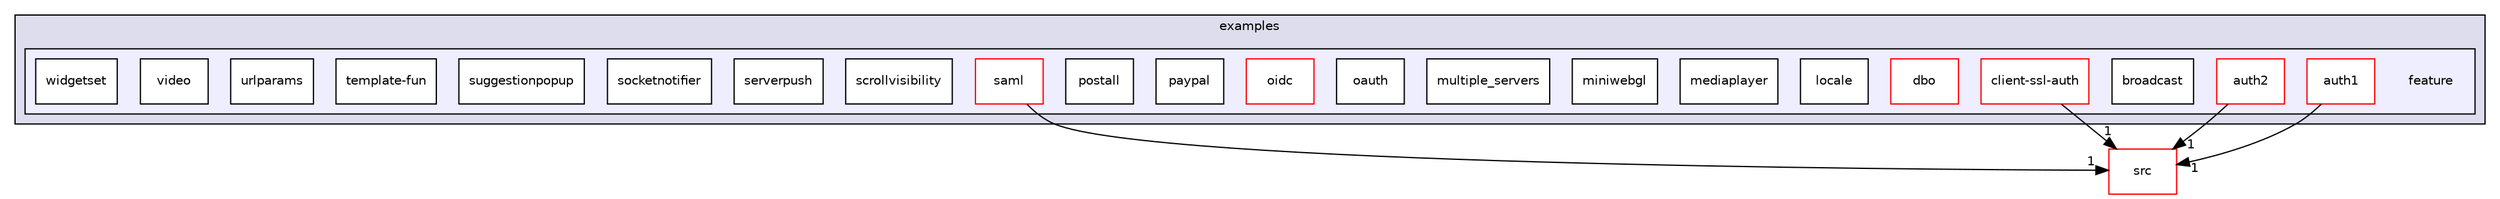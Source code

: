 digraph "wt-4.8.2/examples/feature" {
  compound=true
  node [ fontsize="10", fontname="Helvetica"];
  edge [ labelfontsize="10", labelfontname="Helvetica"];
  subgraph clusterdir_98f1119162767178fe1f2c5e13153e9a {
    graph [ bgcolor="#ddddee", pencolor="black", label="examples" fontname="Helvetica", fontsize="10", URL="dir_98f1119162767178fe1f2c5e13153e9a.html"]
  subgraph clusterdir_07fe0336bbdc203acc209ee85233cb16 {
    graph [ bgcolor="#eeeeff", pencolor="black", label="" URL="dir_07fe0336bbdc203acc209ee85233cb16.html"];
    dir_07fe0336bbdc203acc209ee85233cb16 [shape=plaintext label="feature"];
    dir_106d28cba275d447ba0a2a6bf96cf490 [shape=box label="auth1" color="red" fillcolor="white" style="filled" URL="dir_106d28cba275d447ba0a2a6bf96cf490.html"];
    dir_8a3ec502d524645fdfd7cfd801b3f5b2 [shape=box label="auth2" color="red" fillcolor="white" style="filled" URL="dir_8a3ec502d524645fdfd7cfd801b3f5b2.html"];
    dir_7c196dcb408c87a1ecf9371190cfd149 [shape=box label="broadcast" color="black" fillcolor="white" style="filled" URL="dir_7c196dcb408c87a1ecf9371190cfd149.html"];
    dir_2ba087c41c670d5910eb96494c9b943d [shape=box label="client-ssl-auth" color="red" fillcolor="white" style="filled" URL="dir_2ba087c41c670d5910eb96494c9b943d.html"];
    dir_2c161f23490157b2f86584e8b1b9fe5d [shape=box label="dbo" color="red" fillcolor="white" style="filled" URL="dir_2c161f23490157b2f86584e8b1b9fe5d.html"];
    dir_f7261e13e1aa091837b4e62f7b6f0091 [shape=box label="locale" color="black" fillcolor="white" style="filled" URL="dir_f7261e13e1aa091837b4e62f7b6f0091.html"];
    dir_6f56bbd5822d4d22d847f019be11c69f [shape=box label="mediaplayer" color="black" fillcolor="white" style="filled" URL="dir_6f56bbd5822d4d22d847f019be11c69f.html"];
    dir_dc38a864f637fc89c6641fe74e76749c [shape=box label="miniwebgl" color="black" fillcolor="white" style="filled" URL="dir_dc38a864f637fc89c6641fe74e76749c.html"];
    dir_d87cd0172fb0a64669b5472c4fa94346 [shape=box label="multiple_servers" color="black" fillcolor="white" style="filled" URL="dir_d87cd0172fb0a64669b5472c4fa94346.html"];
    dir_473423680b4e37de8f2683b65b217218 [shape=box label="oauth" color="black" fillcolor="white" style="filled" URL="dir_473423680b4e37de8f2683b65b217218.html"];
    dir_dd98d3413ce91b12791e849d50819afb [shape=box label="oidc" color="red" fillcolor="white" style="filled" URL="dir_dd98d3413ce91b12791e849d50819afb.html"];
    dir_30e2d167dfc9dcd935d2fe704b1a1d49 [shape=box label="paypal" color="black" fillcolor="white" style="filled" URL="dir_30e2d167dfc9dcd935d2fe704b1a1d49.html"];
    dir_f3dcfe3c455909fc4b9df45672541a00 [shape=box label="postall" color="black" fillcolor="white" style="filled" URL="dir_f3dcfe3c455909fc4b9df45672541a00.html"];
    dir_fdc3b5abbbddd66359e87a8843b85bff [shape=box label="saml" color="red" fillcolor="white" style="filled" URL="dir_fdc3b5abbbddd66359e87a8843b85bff.html"];
    dir_a0f367ce9afd3cc83d6250466c435690 [shape=box label="scrollvisibility" color="black" fillcolor="white" style="filled" URL="dir_a0f367ce9afd3cc83d6250466c435690.html"];
    dir_3e89d74177e3f0509183dfbfc44cceef [shape=box label="serverpush" color="black" fillcolor="white" style="filled" URL="dir_3e89d74177e3f0509183dfbfc44cceef.html"];
    dir_6b7c49d7afea75e52c62329d36544a6a [shape=box label="socketnotifier" color="black" fillcolor="white" style="filled" URL="dir_6b7c49d7afea75e52c62329d36544a6a.html"];
    dir_fa7c4cee262b59bb8fb61308d5ba99f4 [shape=box label="suggestionpopup" color="black" fillcolor="white" style="filled" URL="dir_fa7c4cee262b59bb8fb61308d5ba99f4.html"];
    dir_f0b531a944107322afe2cbebec686683 [shape=box label="template-fun" color="black" fillcolor="white" style="filled" URL="dir_f0b531a944107322afe2cbebec686683.html"];
    dir_cfede5c6498bc96833e02b7f8b7d075e [shape=box label="urlparams" color="black" fillcolor="white" style="filled" URL="dir_cfede5c6498bc96833e02b7f8b7d075e.html"];
    dir_2ba3fce3f9004f9272e48a236cabaaab [shape=box label="video" color="black" fillcolor="white" style="filled" URL="dir_2ba3fce3f9004f9272e48a236cabaaab.html"];
    dir_8e31db0d7327bc482d00a76f4804e3e6 [shape=box label="widgetset" color="black" fillcolor="white" style="filled" URL="dir_8e31db0d7327bc482d00a76f4804e3e6.html"];
  }
  }
  dir_8c2075826d83665da24477cf5d507b72 [shape=box label="src" fillcolor="white" style="filled" color="red" URL="dir_8c2075826d83665da24477cf5d507b72.html"];
  dir_fdc3b5abbbddd66359e87a8843b85bff->dir_8c2075826d83665da24477cf5d507b72 [headlabel="1", labeldistance=1.5 headhref="dir_000247_000007.html"];
  dir_8a3ec502d524645fdfd7cfd801b3f5b2->dir_8c2075826d83665da24477cf5d507b72 [headlabel="1", labeldistance=1.5 headhref="dir_000234_000007.html"];
  dir_2ba087c41c670d5910eb96494c9b943d->dir_8c2075826d83665da24477cf5d507b72 [headlabel="1", labeldistance=1.5 headhref="dir_000236_000007.html"];
  dir_106d28cba275d447ba0a2a6bf96cf490->dir_8c2075826d83665da24477cf5d507b72 [headlabel="1", labeldistance=1.5 headhref="dir_000233_000007.html"];
}
